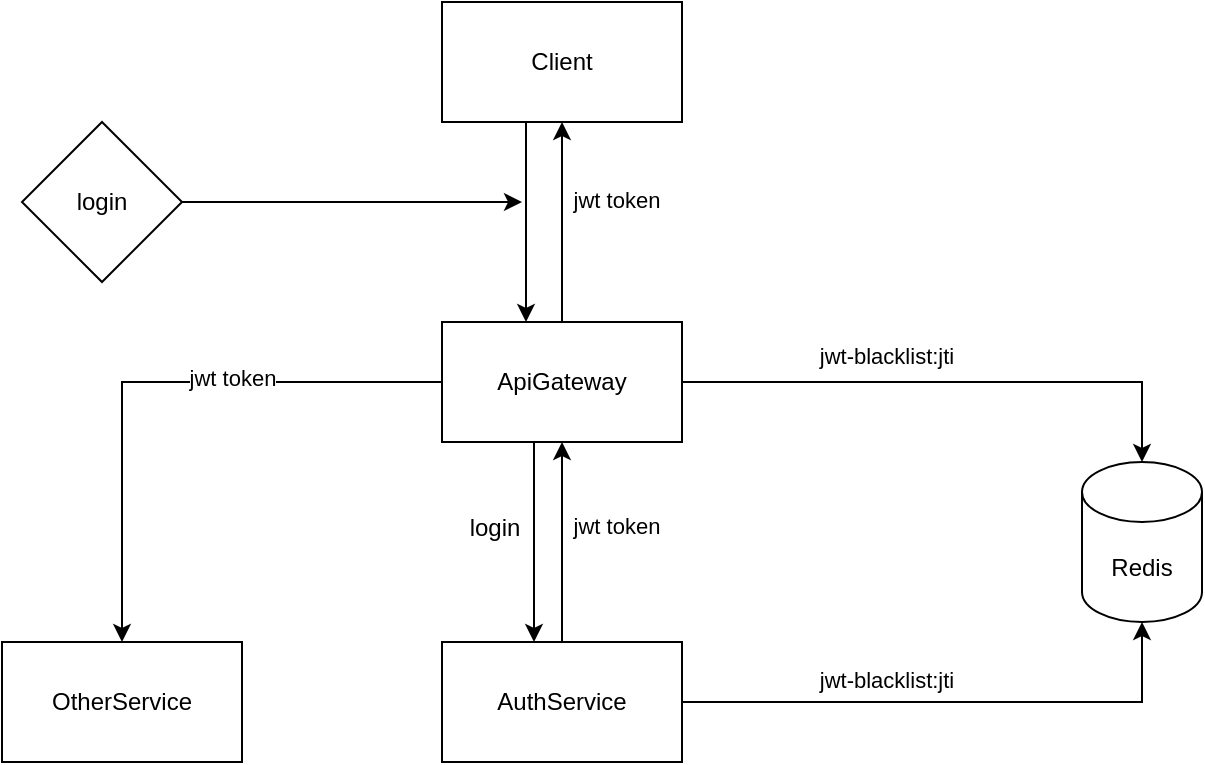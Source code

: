 <mxfile version="26.2.13">
  <diagram name="Trang-1" id="TC8ENLdN-GWNtANQhBoE">
    <mxGraphModel dx="1428" dy="777" grid="1" gridSize="10" guides="1" tooltips="1" connect="1" arrows="1" fold="1" page="1" pageScale="1" pageWidth="827" pageHeight="1169" math="0" shadow="0">
      <root>
        <mxCell id="0" />
        <mxCell id="1" parent="0" />
        <mxCell id="RxWgTGdh_guqD1X2mz72-3" style="edgeStyle=orthogonalEdgeStyle;rounded=0;orthogonalLoop=1;jettySize=auto;html=1;entryX=0.5;entryY=0;entryDx=0;entryDy=0;" edge="1" parent="1">
          <mxGeometry relative="1" as="geometry">
            <mxPoint x="362" y="500" as="sourcePoint" />
            <mxPoint x="362" y="600" as="targetPoint" />
          </mxGeometry>
        </mxCell>
        <mxCell id="RxWgTGdh_guqD1X2mz72-1" value="Client" style="rounded=0;whiteSpace=wrap;html=1;" vertex="1" parent="1">
          <mxGeometry x="320" y="440" width="120" height="60" as="geometry" />
        </mxCell>
        <mxCell id="RxWgTGdh_guqD1X2mz72-7" style="edgeStyle=orthogonalEdgeStyle;rounded=0;orthogonalLoop=1;jettySize=auto;html=1;" edge="1" parent="1" source="RxWgTGdh_guqD1X2mz72-2" target="RxWgTGdh_guqD1X2mz72-6">
          <mxGeometry relative="1" as="geometry" />
        </mxCell>
        <mxCell id="RxWgTGdh_guqD1X2mz72-8" value="jwt-blacklist:jti" style="edgeLabel;html=1;align=center;verticalAlign=middle;resizable=0;points=[];" vertex="1" connectable="0" parent="RxWgTGdh_guqD1X2mz72-7">
          <mxGeometry x="-0.244" y="3" relative="1" as="geometry">
            <mxPoint y="-10" as="offset" />
          </mxGeometry>
        </mxCell>
        <mxCell id="RxWgTGdh_guqD1X2mz72-11" style="edgeStyle=orthogonalEdgeStyle;rounded=0;orthogonalLoop=1;jettySize=auto;html=1;entryX=0.5;entryY=0;entryDx=0;entryDy=0;" edge="1" parent="1">
          <mxGeometry relative="1" as="geometry">
            <mxPoint x="366" y="660" as="sourcePoint" />
            <mxPoint x="366" y="760" as="targetPoint" />
          </mxGeometry>
        </mxCell>
        <mxCell id="RxWgTGdh_guqD1X2mz72-13" style="edgeStyle=orthogonalEdgeStyle;rounded=0;orthogonalLoop=1;jettySize=auto;html=1;entryX=0.5;entryY=0;entryDx=0;entryDy=0;" edge="1" parent="1" source="RxWgTGdh_guqD1X2mz72-2" target="RxWgTGdh_guqD1X2mz72-12">
          <mxGeometry relative="1" as="geometry" />
        </mxCell>
        <mxCell id="RxWgTGdh_guqD1X2mz72-14" value="jwt token" style="edgeLabel;html=1;align=center;verticalAlign=middle;resizable=0;points=[];" vertex="1" connectable="0" parent="RxWgTGdh_guqD1X2mz72-13">
          <mxGeometry x="-0.276" y="-2" relative="1" as="geometry">
            <mxPoint as="offset" />
          </mxGeometry>
        </mxCell>
        <mxCell id="RxWgTGdh_guqD1X2mz72-19" style="edgeStyle=orthogonalEdgeStyle;rounded=0;orthogonalLoop=1;jettySize=auto;html=1;entryX=0.5;entryY=1;entryDx=0;entryDy=0;" edge="1" parent="1" source="RxWgTGdh_guqD1X2mz72-2" target="RxWgTGdh_guqD1X2mz72-1">
          <mxGeometry relative="1" as="geometry" />
        </mxCell>
        <mxCell id="RxWgTGdh_guqD1X2mz72-21" value="jwt token" style="edgeLabel;html=1;align=center;verticalAlign=middle;resizable=0;points=[];" vertex="1" connectable="0" parent="RxWgTGdh_guqD1X2mz72-19">
          <mxGeometry x="-0.08" y="-3" relative="1" as="geometry">
            <mxPoint x="24" y="-15" as="offset" />
          </mxGeometry>
        </mxCell>
        <mxCell id="RxWgTGdh_guqD1X2mz72-2" value="ApiGateway" style="rounded=0;whiteSpace=wrap;html=1;" vertex="1" parent="1">
          <mxGeometry x="320" y="600" width="120" height="60" as="geometry" />
        </mxCell>
        <mxCell id="RxWgTGdh_guqD1X2mz72-16" style="edgeStyle=orthogonalEdgeStyle;rounded=0;orthogonalLoop=1;jettySize=auto;html=1;entryX=0.5;entryY=1;entryDx=0;entryDy=0;" edge="1" parent="1" source="RxWgTGdh_guqD1X2mz72-5" target="RxWgTGdh_guqD1X2mz72-2">
          <mxGeometry relative="1" as="geometry" />
        </mxCell>
        <mxCell id="RxWgTGdh_guqD1X2mz72-18" value="jwt token" style="edgeLabel;html=1;align=center;verticalAlign=middle;resizable=0;points=[];" vertex="1" connectable="0" parent="RxWgTGdh_guqD1X2mz72-16">
          <mxGeometry x="0.2" y="-1" relative="1" as="geometry">
            <mxPoint x="26" y="2" as="offset" />
          </mxGeometry>
        </mxCell>
        <mxCell id="RxWgTGdh_guqD1X2mz72-5" value="AuthService" style="rounded=0;whiteSpace=wrap;html=1;" vertex="1" parent="1">
          <mxGeometry x="320" y="760" width="120" height="60" as="geometry" />
        </mxCell>
        <mxCell id="RxWgTGdh_guqD1X2mz72-6" value="Redis" style="shape=cylinder3;whiteSpace=wrap;html=1;boundedLbl=1;backgroundOutline=1;size=15;" vertex="1" parent="1">
          <mxGeometry x="640" y="670" width="60" height="80" as="geometry" />
        </mxCell>
        <mxCell id="RxWgTGdh_guqD1X2mz72-9" style="edgeStyle=orthogonalEdgeStyle;rounded=0;orthogonalLoop=1;jettySize=auto;html=1;entryX=0.5;entryY=1;entryDx=0;entryDy=0;entryPerimeter=0;" edge="1" parent="1" source="RxWgTGdh_guqD1X2mz72-5" target="RxWgTGdh_guqD1X2mz72-6">
          <mxGeometry relative="1" as="geometry" />
        </mxCell>
        <mxCell id="RxWgTGdh_guqD1X2mz72-10" value="jwt-blacklist:jti" style="edgeLabel;html=1;align=center;verticalAlign=middle;resizable=0;points=[];" vertex="1" connectable="0" parent="RxWgTGdh_guqD1X2mz72-9">
          <mxGeometry x="-0.244" y="1" relative="1" as="geometry">
            <mxPoint y="-10" as="offset" />
          </mxGeometry>
        </mxCell>
        <mxCell id="RxWgTGdh_guqD1X2mz72-12" value="OtherService" style="rounded=0;whiteSpace=wrap;html=1;" vertex="1" parent="1">
          <mxGeometry x="100" y="760" width="120" height="60" as="geometry" />
        </mxCell>
        <mxCell id="RxWgTGdh_guqD1X2mz72-17" value="login" style="text;html=1;align=center;verticalAlign=middle;resizable=0;points=[];autosize=1;strokeColor=none;fillColor=none;" vertex="1" parent="1">
          <mxGeometry x="321" y="688" width="50" height="30" as="geometry" />
        </mxCell>
        <mxCell id="RxWgTGdh_guqD1X2mz72-24" style="edgeStyle=orthogonalEdgeStyle;rounded=0;orthogonalLoop=1;jettySize=auto;html=1;" edge="1" parent="1" source="RxWgTGdh_guqD1X2mz72-22">
          <mxGeometry relative="1" as="geometry">
            <mxPoint x="360" y="540" as="targetPoint" />
          </mxGeometry>
        </mxCell>
        <mxCell id="RxWgTGdh_guqD1X2mz72-22" value="login" style="rhombus;whiteSpace=wrap;html=1;" vertex="1" parent="1">
          <mxGeometry x="110" y="500" width="80" height="80" as="geometry" />
        </mxCell>
      </root>
    </mxGraphModel>
  </diagram>
</mxfile>
